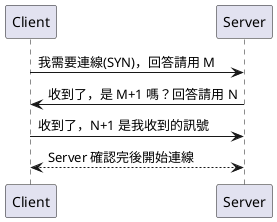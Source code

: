 @startuml
Client -> Server: 我需要連線(SYN)，回答請用 M
Server -> Client: 收到了，是 M+1 嗎？回答請用 N
Client -> Server: 收到了，N+1 是我收到的訊號
Client <--> Server: Server 確認完後開始連線
@enduml